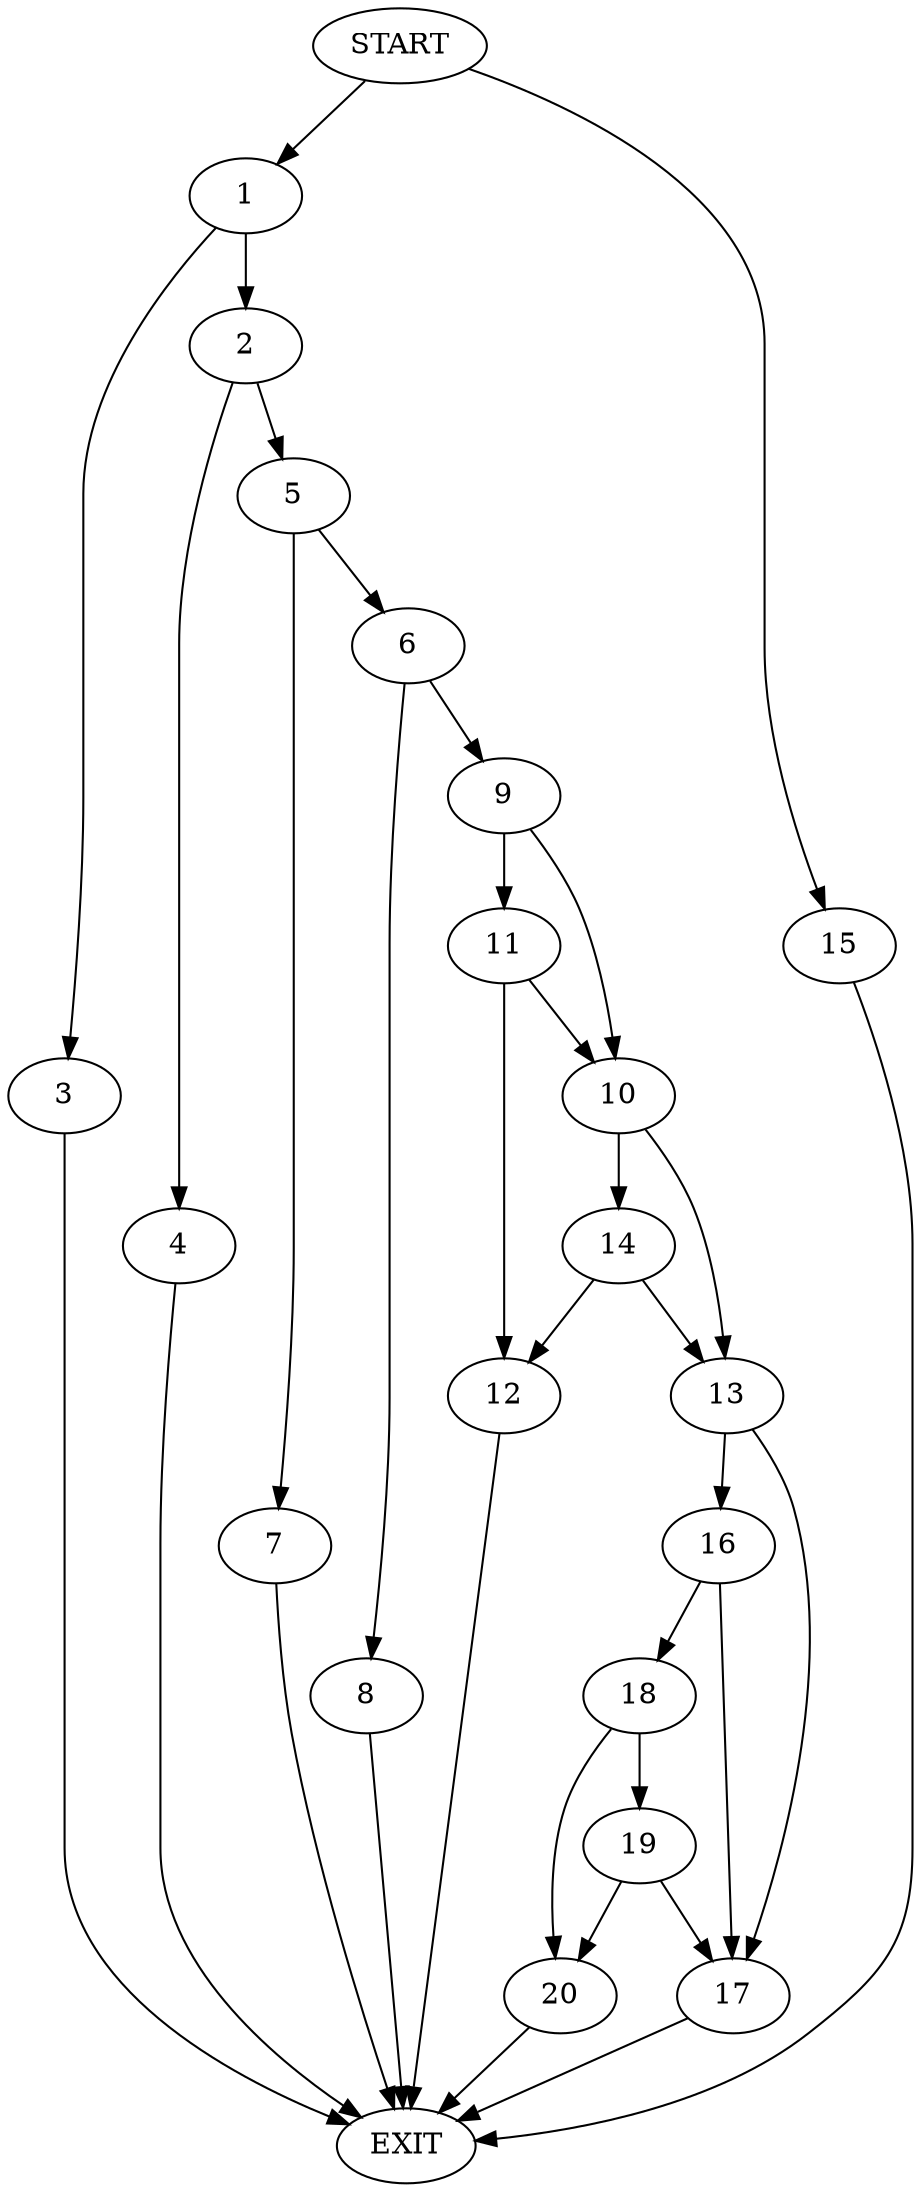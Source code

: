 digraph {
0 [label="START"]
21 [label="EXIT"]
0 -> 1
1 -> 2
1 -> 3
2 -> 4
2 -> 5
3 -> 21
4 -> 21
5 -> 6
5 -> 7
6 -> 8
6 -> 9
7 -> 21
9 -> 10
9 -> 11
8 -> 21
11 -> 12
11 -> 10
10 -> 13
10 -> 14
0 -> 15
15 -> 21
12 -> 21
14 -> 13
14 -> 12
13 -> 16
13 -> 17
17 -> 21
16 -> 18
16 -> 17
18 -> 19
18 -> 20
20 -> 21
19 -> 20
19 -> 17
}
